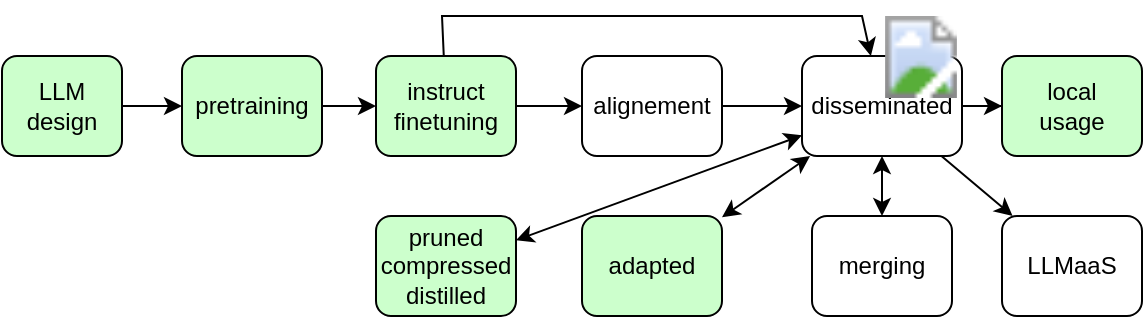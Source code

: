 <mxfile version="20.2.3" type="device"><diagram id="x2hux0v5Ti2hf9GKBPo3" name="Page-1"><mxGraphModel dx="636" dy="399" grid="1" gridSize="10" guides="1" tooltips="1" connect="1" arrows="1" fold="1" page="1" pageScale="1" pageWidth="827" pageHeight="1169" math="0" shadow="0"><root><mxCell id="0"/><mxCell id="1" parent="0"/><mxCell id="mJMjdAH-lCjHuYjlF2KX-5" value="" style="edgeStyle=orthogonalEdgeStyle;rounded=0;orthogonalLoop=1;jettySize=auto;html=1;" edge="1" parent="1" source="mJMjdAH-lCjHuYjlF2KX-1" target="mJMjdAH-lCjHuYjlF2KX-2"><mxGeometry relative="1" as="geometry"/></mxCell><mxCell id="mJMjdAH-lCjHuYjlF2KX-1" value="LLM&lt;br&gt;design" style="rounded=1;whiteSpace=wrap;html=1;fillColor=#CCFFCC;" vertex="1" parent="1"><mxGeometry x="80" y="180" width="60" height="50" as="geometry"/></mxCell><mxCell id="mJMjdAH-lCjHuYjlF2KX-9" value="" style="edgeStyle=orthogonalEdgeStyle;rounded=0;orthogonalLoop=1;jettySize=auto;html=1;" edge="1" parent="1" source="mJMjdAH-lCjHuYjlF2KX-2" target="mJMjdAH-lCjHuYjlF2KX-8"><mxGeometry relative="1" as="geometry"/></mxCell><mxCell id="mJMjdAH-lCjHuYjlF2KX-2" value="pretraining" style="rounded=1;whiteSpace=wrap;html=1;fillColor=#CCFFCC;" vertex="1" parent="1"><mxGeometry x="170" y="180" width="70" height="50" as="geometry"/></mxCell><mxCell id="mJMjdAH-lCjHuYjlF2KX-13" value="" style="edgeStyle=orthogonalEdgeStyle;rounded=0;orthogonalLoop=1;jettySize=auto;html=1;" edge="1" parent="1" source="mJMjdAH-lCjHuYjlF2KX-8" target="mJMjdAH-lCjHuYjlF2KX-12"><mxGeometry relative="1" as="geometry"/></mxCell><mxCell id="mJMjdAH-lCjHuYjlF2KX-8" value="instruct&lt;br&gt;finetuning" style="rounded=1;whiteSpace=wrap;html=1;fillColor=#CCFFCC;" vertex="1" parent="1"><mxGeometry x="267" y="180" width="70" height="50" as="geometry"/></mxCell><mxCell id="mJMjdAH-lCjHuYjlF2KX-15" value="" style="edgeStyle=orthogonalEdgeStyle;rounded=0;orthogonalLoop=1;jettySize=auto;html=1;" edge="1" parent="1" source="mJMjdAH-lCjHuYjlF2KX-12" target="mJMjdAH-lCjHuYjlF2KX-14"><mxGeometry relative="1" as="geometry"/></mxCell><mxCell id="mJMjdAH-lCjHuYjlF2KX-12" value="alignement" style="rounded=1;whiteSpace=wrap;html=1;" vertex="1" parent="1"><mxGeometry x="370" y="180" width="70" height="50" as="geometry"/></mxCell><mxCell id="mJMjdAH-lCjHuYjlF2KX-22" value="" style="edgeStyle=orthogonalEdgeStyle;rounded=0;orthogonalLoop=1;jettySize=auto;html=1;" edge="1" parent="1" source="mJMjdAH-lCjHuYjlF2KX-14" target="mJMjdAH-lCjHuYjlF2KX-20"><mxGeometry relative="1" as="geometry"/></mxCell><mxCell id="mJMjdAH-lCjHuYjlF2KX-23" value="" style="edgeStyle=orthogonalEdgeStyle;rounded=0;orthogonalLoop=1;jettySize=auto;html=1;startArrow=classic;startFill=1;" edge="1" parent="1" source="mJMjdAH-lCjHuYjlF2KX-14" target="mJMjdAH-lCjHuYjlF2KX-17"><mxGeometry relative="1" as="geometry"/></mxCell><mxCell id="mJMjdAH-lCjHuYjlF2KX-14" value="disseminated" style="rounded=1;whiteSpace=wrap;html=1;" vertex="1" parent="1"><mxGeometry x="480" y="180" width="80" height="50" as="geometry"/></mxCell><mxCell id="mJMjdAH-lCjHuYjlF2KX-16" value="" style="endArrow=classic;html=1;rounded=0;" edge="1" parent="1" source="mJMjdAH-lCjHuYjlF2KX-8" target="mJMjdAH-lCjHuYjlF2KX-14"><mxGeometry width="50" height="50" relative="1" as="geometry"><mxPoint x="390" y="480" as="sourcePoint"/><mxPoint x="550" y="160" as="targetPoint"/><Array as="points"><mxPoint x="300" y="160"/><mxPoint x="510" y="160"/></Array></mxGeometry></mxCell><mxCell id="mJMjdAH-lCjHuYjlF2KX-17" value="merging" style="rounded=1;whiteSpace=wrap;html=1;" vertex="1" parent="1"><mxGeometry x="485" y="260" width="70" height="50" as="geometry"/></mxCell><mxCell id="mJMjdAH-lCjHuYjlF2KX-18" value="adapted" style="rounded=1;whiteSpace=wrap;html=1;fillColor=#CCFFCC;" vertex="1" parent="1"><mxGeometry x="370" y="260" width="70" height="50" as="geometry"/></mxCell><mxCell id="mJMjdAH-lCjHuYjlF2KX-19" value="pruned compressed&lt;br&gt;distilled" style="rounded=1;whiteSpace=wrap;html=1;fillColor=#CCFFCC;" vertex="1" parent="1"><mxGeometry x="267" y="260" width="70" height="50" as="geometry"/></mxCell><mxCell id="mJMjdAH-lCjHuYjlF2KX-20" value="local&lt;br&gt;usage" style="rounded=1;whiteSpace=wrap;html=1;fillColor=#CCFFCC;" vertex="1" parent="1"><mxGeometry x="580" y="180" width="70" height="50" as="geometry"/></mxCell><mxCell id="mJMjdAH-lCjHuYjlF2KX-21" value="LLMaaS" style="rounded=1;whiteSpace=wrap;html=1;" vertex="1" parent="1"><mxGeometry x="580" y="260" width="70" height="50" as="geometry"/></mxCell><mxCell id="mJMjdAH-lCjHuYjlF2KX-24" value="" style="endArrow=classic;html=1;rounded=0;" edge="1" parent="1" source="mJMjdAH-lCjHuYjlF2KX-14" target="mJMjdAH-lCjHuYjlF2KX-21"><mxGeometry width="50" height="50" relative="1" as="geometry"><mxPoint x="470" y="360" as="sourcePoint"/><mxPoint x="520" y="310" as="targetPoint"/></mxGeometry></mxCell><mxCell id="mJMjdAH-lCjHuYjlF2KX-25" value="" style="endArrow=classic;html=1;rounded=0;startArrow=classic;startFill=1;" edge="1" parent="1" source="mJMjdAH-lCjHuYjlF2KX-14" target="mJMjdAH-lCjHuYjlF2KX-18"><mxGeometry width="50" height="50" relative="1" as="geometry"><mxPoint x="470" y="360" as="sourcePoint"/><mxPoint x="520" y="310" as="targetPoint"/></mxGeometry></mxCell><mxCell id="mJMjdAH-lCjHuYjlF2KX-26" value="" style="endArrow=classic;html=1;rounded=0;startArrow=classic;startFill=1;" edge="1" parent="1" source="mJMjdAH-lCjHuYjlF2KX-14" target="mJMjdAH-lCjHuYjlF2KX-19"><mxGeometry width="50" height="50" relative="1" as="geometry"><mxPoint x="470" y="360" as="sourcePoint"/><mxPoint x="520" y="310" as="targetPoint"/></mxGeometry></mxCell><mxCell id="mJMjdAH-lCjHuYjlF2KX-27" value="" style="shape=image;html=1;verticalLabelPosition=bottom;verticalAlign=top;imageAspect=1;aspect=fixed;image=https://huggingface.co/datasets/huggingface/brand-assets/resolve/main/hf-logo.svg;" vertex="1" parent="1"><mxGeometry x="519" y="160" width="41" height="41" as="geometry"/></mxCell></root></mxGraphModel></diagram></mxfile>